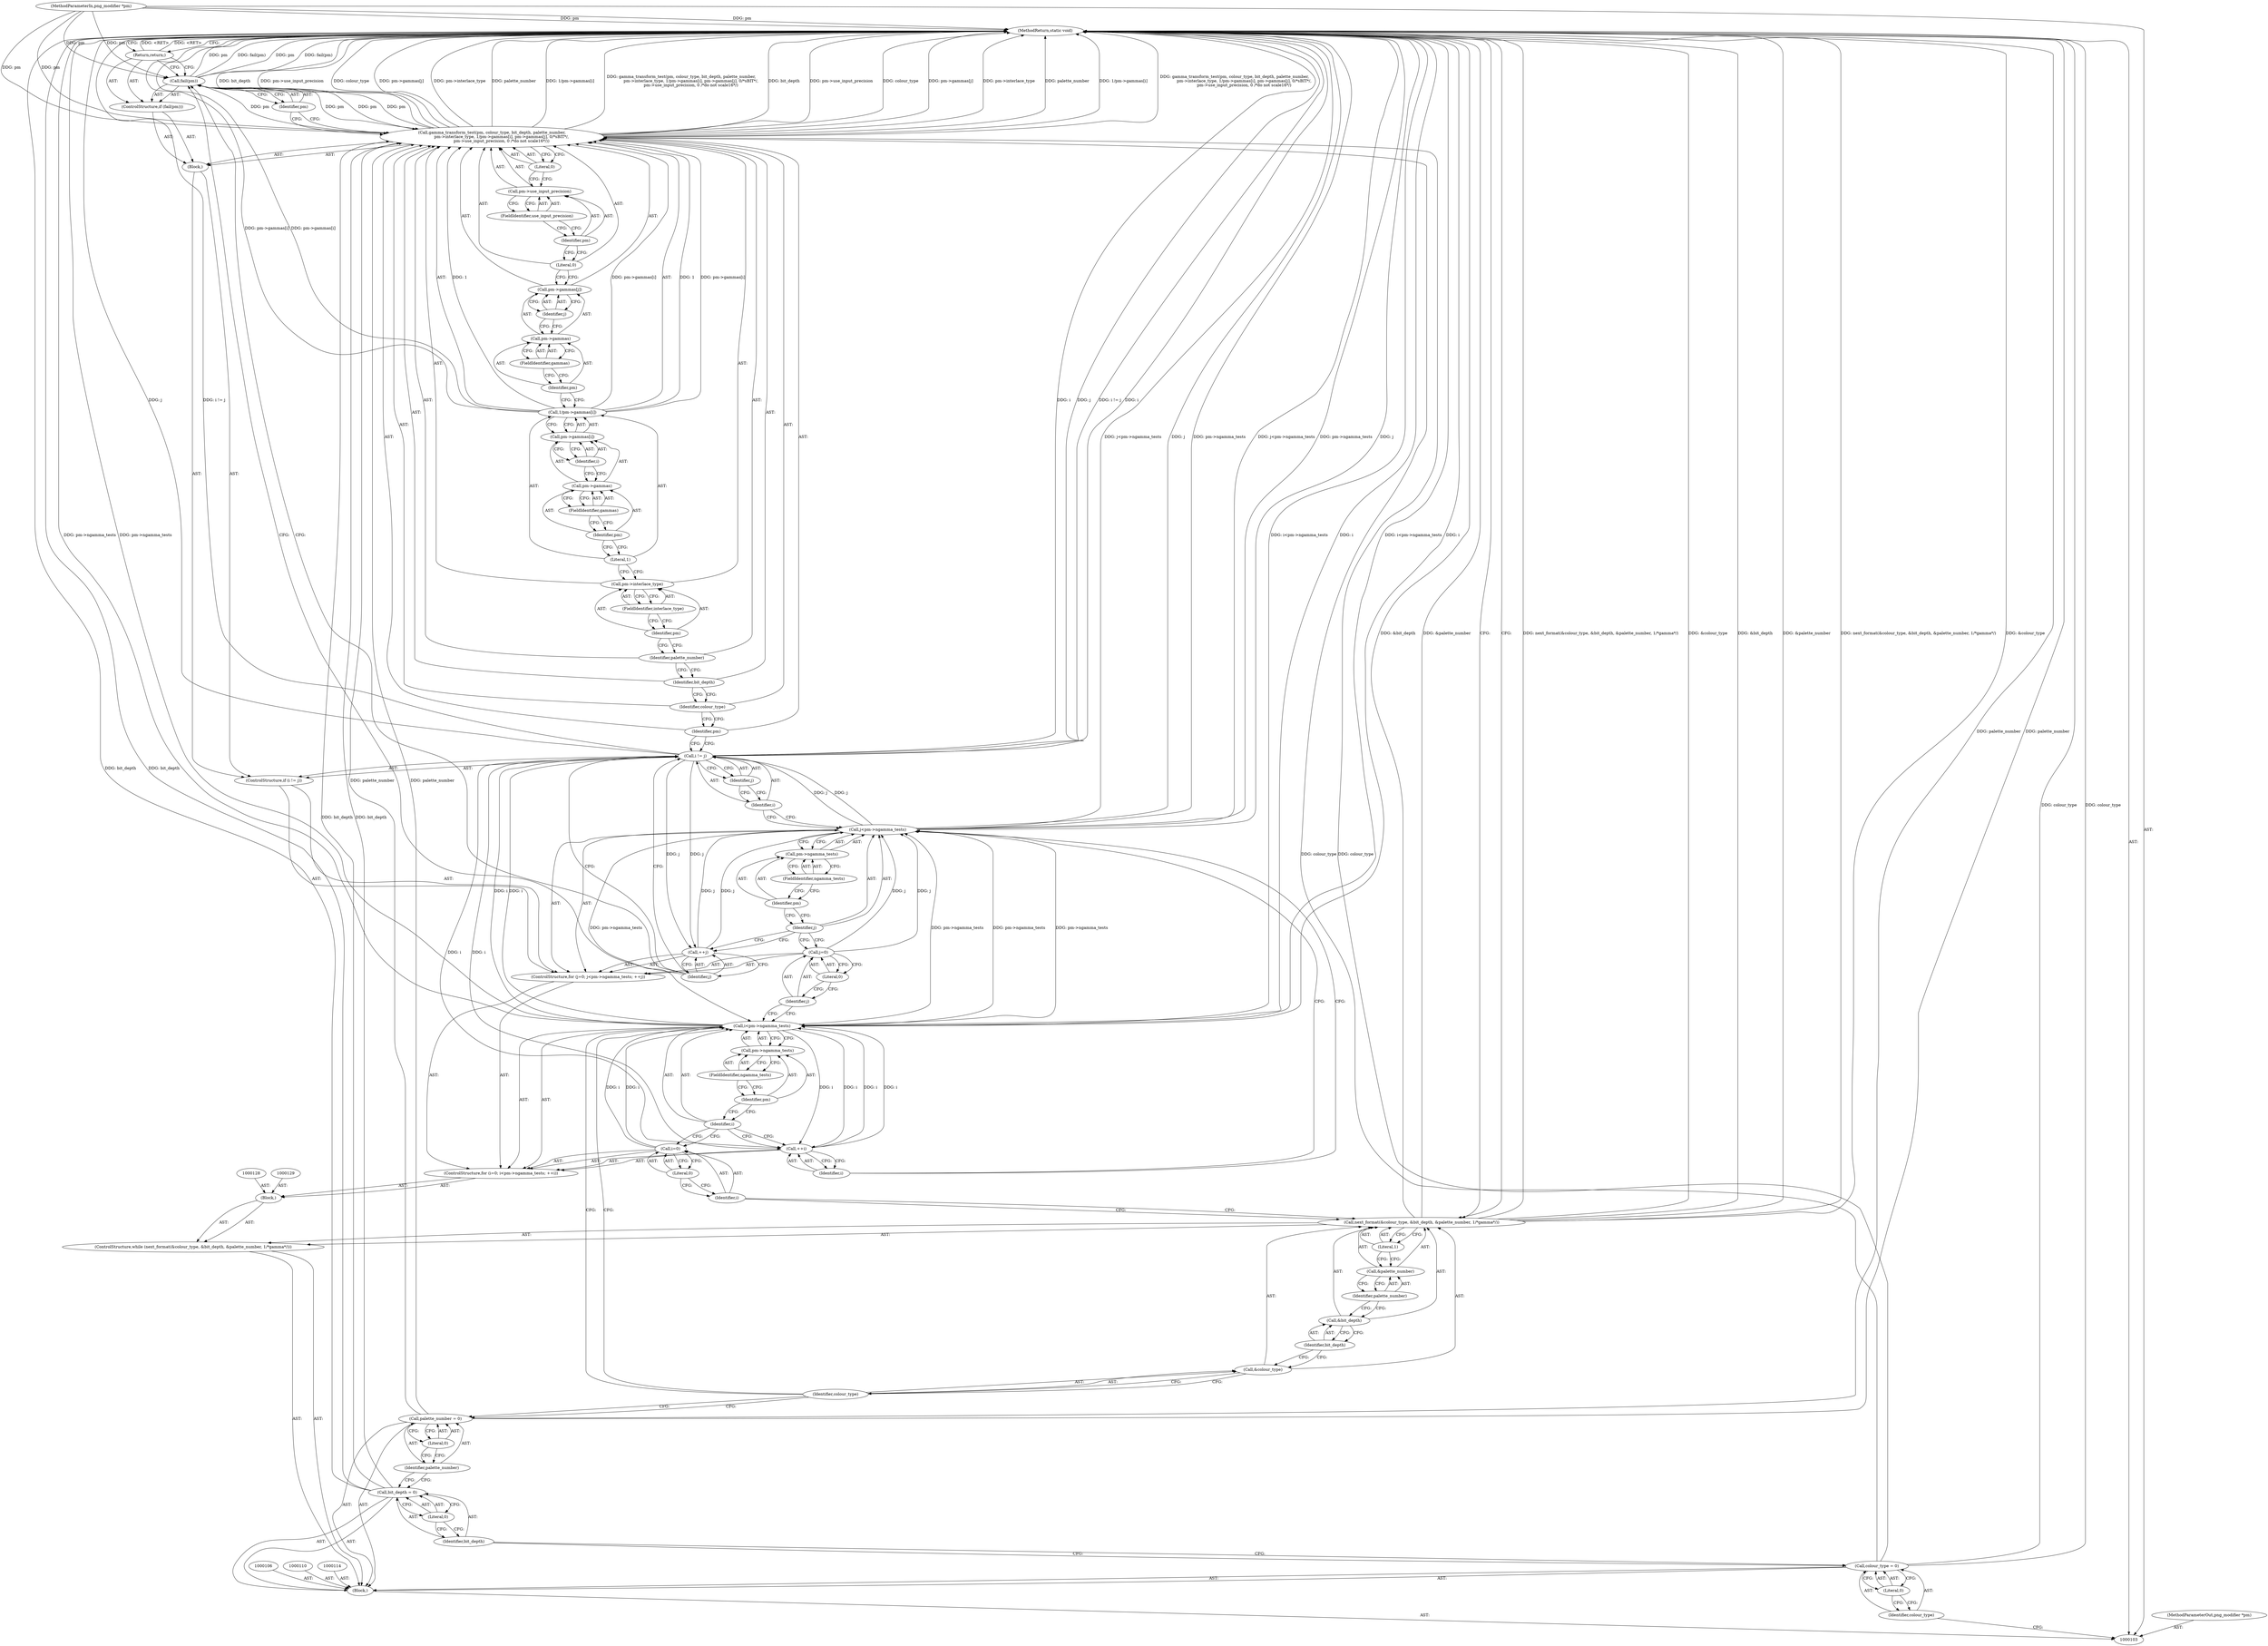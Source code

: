 digraph "1_Android_9d4853418ab2f754c2b63e091c29c5529b8b86ca_117" {
"1000186" [label="(MethodReturn,static void)"];
"1000104" [label="(MethodParameterIn,png_modifier *pm)"];
"1000256" [label="(MethodParameterOut,png_modifier *pm)"];
"1000127" [label="(Block,)"];
"1000130" [label="(ControlStructure,for (i=0; i<pm->ngamma_tests; ++i))"];
"1000134" [label="(Call,i<pm->ngamma_tests)"];
"1000135" [label="(Identifier,i)"];
"1000136" [label="(Call,pm->ngamma_tests)"];
"1000137" [label="(Identifier,pm)"];
"1000138" [label="(FieldIdentifier,ngamma_tests)"];
"1000139" [label="(Call,++i)"];
"1000140" [label="(Identifier,i)"];
"1000141" [label="(ControlStructure,for (j=0; j<pm->ngamma_tests; ++j))"];
"1000142" [label="(Call,j=0)"];
"1000143" [label="(Identifier,j)"];
"1000144" [label="(Literal,0)"];
"1000145" [label="(Call,j<pm->ngamma_tests)"];
"1000146" [label="(Identifier,j)"];
"1000147" [label="(Call,pm->ngamma_tests)"];
"1000148" [label="(Identifier,pm)"];
"1000149" [label="(FieldIdentifier,ngamma_tests)"];
"1000131" [label="(Call,i=0)"];
"1000132" [label="(Identifier,i)"];
"1000150" [label="(Call,++j)"];
"1000151" [label="(Identifier,j)"];
"1000133" [label="(Literal,0)"];
"1000152" [label="(ControlStructure,if (i != j))"];
"1000155" [label="(Identifier,j)"];
"1000153" [label="(Call,i != j)"];
"1000154" [label="(Identifier,i)"];
"1000156" [label="(Block,)"];
"1000157" [label="(Call,gamma_transform_test(pm, colour_type, bit_depth, palette_number,\n               pm->interlace_type, 1/pm->gammas[i], pm->gammas[j], 0/*sBIT*/,\n               pm->use_input_precision, 0 /*do not scale16*/))"];
"1000158" [label="(Identifier,pm)"];
"1000159" [label="(Identifier,colour_type)"];
"1000160" [label="(Identifier,bit_depth)"];
"1000161" [label="(Identifier,palette_number)"];
"1000162" [label="(Call,pm->interlace_type)"];
"1000163" [label="(Identifier,pm)"];
"1000164" [label="(FieldIdentifier,interlace_type)"];
"1000165" [label="(Call,1/pm->gammas[i])"];
"1000166" [label="(Literal,1)"];
"1000167" [label="(Call,pm->gammas[i])"];
"1000168" [label="(Call,pm->gammas)"];
"1000169" [label="(Identifier,pm)"];
"1000170" [label="(FieldIdentifier,gammas)"];
"1000171" [label="(Identifier,i)"];
"1000172" [label="(Call,pm->gammas[j])"];
"1000173" [label="(Call,pm->gammas)"];
"1000174" [label="(Identifier,pm)"];
"1000175" [label="(FieldIdentifier,gammas)"];
"1000176" [label="(Identifier,j)"];
"1000177" [label="(Literal,0)"];
"1000178" [label="(Call,pm->use_input_precision)"];
"1000179" [label="(Identifier,pm)"];
"1000180" [label="(FieldIdentifier,use_input_precision)"];
"1000181" [label="(Literal,0)"];
"1000182" [label="(ControlStructure,if (fail(pm)))"];
"1000184" [label="(Identifier,pm)"];
"1000183" [label="(Call,fail(pm))"];
"1000105" [label="(Block,)"];
"1000185" [label="(Return,return;)"];
"1000107" [label="(Call,colour_type = 0)"];
"1000108" [label="(Identifier,colour_type)"];
"1000109" [label="(Literal,0)"];
"1000111" [label="(Call,bit_depth = 0)"];
"1000112" [label="(Identifier,bit_depth)"];
"1000113" [label="(Literal,0)"];
"1000115" [label="(Call,palette_number = 0)"];
"1000116" [label="(Identifier,palette_number)"];
"1000117" [label="(Literal,0)"];
"1000119" [label="(Call,next_format(&colour_type, &bit_depth, &palette_number, 1/*gamma*/))"];
"1000120" [label="(Call,&colour_type)"];
"1000121" [label="(Identifier,colour_type)"];
"1000118" [label="(ControlStructure,while (next_format(&colour_type, &bit_depth, &palette_number, 1/*gamma*/)))"];
"1000122" [label="(Call,&bit_depth)"];
"1000123" [label="(Identifier,bit_depth)"];
"1000124" [label="(Call,&palette_number)"];
"1000125" [label="(Identifier,palette_number)"];
"1000126" [label="(Literal,1)"];
"1000186" -> "1000103"  [label="AST: "];
"1000186" -> "1000185"  [label="CFG: "];
"1000186" -> "1000119"  [label="CFG: "];
"1000107" -> "1000186"  [label="DDG: colour_type"];
"1000157" -> "1000186"  [label="DDG: gamma_transform_test(pm, colour_type, bit_depth, palette_number,\n               pm->interlace_type, 1/pm->gammas[i], pm->gammas[j], 0/*sBIT*/,\n               pm->use_input_precision, 0 /*do not scale16*/)"];
"1000157" -> "1000186"  [label="DDG: bit_depth"];
"1000157" -> "1000186"  [label="DDG: pm->use_input_precision"];
"1000157" -> "1000186"  [label="DDG: colour_type"];
"1000157" -> "1000186"  [label="DDG: pm->gammas[j]"];
"1000157" -> "1000186"  [label="DDG: pm->interlace_type"];
"1000157" -> "1000186"  [label="DDG: palette_number"];
"1000157" -> "1000186"  [label="DDG: 1/pm->gammas[i]"];
"1000104" -> "1000186"  [label="DDG: pm"];
"1000183" -> "1000186"  [label="DDG: pm"];
"1000183" -> "1000186"  [label="DDG: fail(pm)"];
"1000153" -> "1000186"  [label="DDG: i != j"];
"1000153" -> "1000186"  [label="DDG: i"];
"1000153" -> "1000186"  [label="DDG: j"];
"1000111" -> "1000186"  [label="DDG: bit_depth"];
"1000119" -> "1000186"  [label="DDG: next_format(&colour_type, &bit_depth, &palette_number, 1/*gamma*/)"];
"1000119" -> "1000186"  [label="DDG: &colour_type"];
"1000119" -> "1000186"  [label="DDG: &bit_depth"];
"1000119" -> "1000186"  [label="DDG: &palette_number"];
"1000165" -> "1000186"  [label="DDG: pm->gammas[i]"];
"1000134" -> "1000186"  [label="DDG: i<pm->ngamma_tests"];
"1000134" -> "1000186"  [label="DDG: i"];
"1000134" -> "1000186"  [label="DDG: pm->ngamma_tests"];
"1000145" -> "1000186"  [label="DDG: j<pm->ngamma_tests"];
"1000145" -> "1000186"  [label="DDG: j"];
"1000145" -> "1000186"  [label="DDG: pm->ngamma_tests"];
"1000115" -> "1000186"  [label="DDG: palette_number"];
"1000185" -> "1000186"  [label="DDG: <RET>"];
"1000104" -> "1000103"  [label="AST: "];
"1000104" -> "1000186"  [label="DDG: pm"];
"1000104" -> "1000157"  [label="DDG: pm"];
"1000104" -> "1000183"  [label="DDG: pm"];
"1000256" -> "1000103"  [label="AST: "];
"1000127" -> "1000118"  [label="AST: "];
"1000128" -> "1000127"  [label="AST: "];
"1000129" -> "1000127"  [label="AST: "];
"1000130" -> "1000127"  [label="AST: "];
"1000130" -> "1000127"  [label="AST: "];
"1000131" -> "1000130"  [label="AST: "];
"1000134" -> "1000130"  [label="AST: "];
"1000139" -> "1000130"  [label="AST: "];
"1000141" -> "1000130"  [label="AST: "];
"1000134" -> "1000130"  [label="AST: "];
"1000134" -> "1000136"  [label="CFG: "];
"1000135" -> "1000134"  [label="AST: "];
"1000136" -> "1000134"  [label="AST: "];
"1000121" -> "1000134"  [label="CFG: "];
"1000143" -> "1000134"  [label="CFG: "];
"1000134" -> "1000186"  [label="DDG: i<pm->ngamma_tests"];
"1000134" -> "1000186"  [label="DDG: i"];
"1000134" -> "1000186"  [label="DDG: pm->ngamma_tests"];
"1000131" -> "1000134"  [label="DDG: i"];
"1000139" -> "1000134"  [label="DDG: i"];
"1000145" -> "1000134"  [label="DDG: pm->ngamma_tests"];
"1000134" -> "1000139"  [label="DDG: i"];
"1000134" -> "1000145"  [label="DDG: pm->ngamma_tests"];
"1000134" -> "1000153"  [label="DDG: i"];
"1000135" -> "1000134"  [label="AST: "];
"1000135" -> "1000131"  [label="CFG: "];
"1000135" -> "1000139"  [label="CFG: "];
"1000137" -> "1000135"  [label="CFG: "];
"1000136" -> "1000134"  [label="AST: "];
"1000136" -> "1000138"  [label="CFG: "];
"1000137" -> "1000136"  [label="AST: "];
"1000138" -> "1000136"  [label="AST: "];
"1000134" -> "1000136"  [label="CFG: "];
"1000137" -> "1000136"  [label="AST: "];
"1000137" -> "1000135"  [label="CFG: "];
"1000138" -> "1000137"  [label="CFG: "];
"1000138" -> "1000136"  [label="AST: "];
"1000138" -> "1000137"  [label="CFG: "];
"1000136" -> "1000138"  [label="CFG: "];
"1000139" -> "1000130"  [label="AST: "];
"1000139" -> "1000140"  [label="CFG: "];
"1000140" -> "1000139"  [label="AST: "];
"1000135" -> "1000139"  [label="CFG: "];
"1000139" -> "1000134"  [label="DDG: i"];
"1000153" -> "1000139"  [label="DDG: i"];
"1000134" -> "1000139"  [label="DDG: i"];
"1000140" -> "1000139"  [label="AST: "];
"1000140" -> "1000145"  [label="CFG: "];
"1000139" -> "1000140"  [label="CFG: "];
"1000141" -> "1000130"  [label="AST: "];
"1000142" -> "1000141"  [label="AST: "];
"1000145" -> "1000141"  [label="AST: "];
"1000150" -> "1000141"  [label="AST: "];
"1000152" -> "1000141"  [label="AST: "];
"1000142" -> "1000141"  [label="AST: "];
"1000142" -> "1000144"  [label="CFG: "];
"1000143" -> "1000142"  [label="AST: "];
"1000144" -> "1000142"  [label="AST: "];
"1000146" -> "1000142"  [label="CFG: "];
"1000142" -> "1000145"  [label="DDG: j"];
"1000143" -> "1000142"  [label="AST: "];
"1000143" -> "1000134"  [label="CFG: "];
"1000144" -> "1000143"  [label="CFG: "];
"1000144" -> "1000142"  [label="AST: "];
"1000144" -> "1000143"  [label="CFG: "];
"1000142" -> "1000144"  [label="CFG: "];
"1000145" -> "1000141"  [label="AST: "];
"1000145" -> "1000147"  [label="CFG: "];
"1000146" -> "1000145"  [label="AST: "];
"1000147" -> "1000145"  [label="AST: "];
"1000154" -> "1000145"  [label="CFG: "];
"1000140" -> "1000145"  [label="CFG: "];
"1000145" -> "1000186"  [label="DDG: j<pm->ngamma_tests"];
"1000145" -> "1000186"  [label="DDG: j"];
"1000145" -> "1000186"  [label="DDG: pm->ngamma_tests"];
"1000145" -> "1000134"  [label="DDG: pm->ngamma_tests"];
"1000150" -> "1000145"  [label="DDG: j"];
"1000142" -> "1000145"  [label="DDG: j"];
"1000134" -> "1000145"  [label="DDG: pm->ngamma_tests"];
"1000145" -> "1000153"  [label="DDG: j"];
"1000146" -> "1000145"  [label="AST: "];
"1000146" -> "1000142"  [label="CFG: "];
"1000146" -> "1000150"  [label="CFG: "];
"1000148" -> "1000146"  [label="CFG: "];
"1000147" -> "1000145"  [label="AST: "];
"1000147" -> "1000149"  [label="CFG: "];
"1000148" -> "1000147"  [label="AST: "];
"1000149" -> "1000147"  [label="AST: "];
"1000145" -> "1000147"  [label="CFG: "];
"1000148" -> "1000147"  [label="AST: "];
"1000148" -> "1000146"  [label="CFG: "];
"1000149" -> "1000148"  [label="CFG: "];
"1000149" -> "1000147"  [label="AST: "];
"1000149" -> "1000148"  [label="CFG: "];
"1000147" -> "1000149"  [label="CFG: "];
"1000131" -> "1000130"  [label="AST: "];
"1000131" -> "1000133"  [label="CFG: "];
"1000132" -> "1000131"  [label="AST: "];
"1000133" -> "1000131"  [label="AST: "];
"1000135" -> "1000131"  [label="CFG: "];
"1000131" -> "1000134"  [label="DDG: i"];
"1000132" -> "1000131"  [label="AST: "];
"1000132" -> "1000119"  [label="CFG: "];
"1000133" -> "1000132"  [label="CFG: "];
"1000150" -> "1000141"  [label="AST: "];
"1000150" -> "1000151"  [label="CFG: "];
"1000151" -> "1000150"  [label="AST: "];
"1000146" -> "1000150"  [label="CFG: "];
"1000150" -> "1000145"  [label="DDG: j"];
"1000153" -> "1000150"  [label="DDG: j"];
"1000151" -> "1000150"  [label="AST: "];
"1000151" -> "1000183"  [label="CFG: "];
"1000151" -> "1000153"  [label="CFG: "];
"1000150" -> "1000151"  [label="CFG: "];
"1000133" -> "1000131"  [label="AST: "];
"1000133" -> "1000132"  [label="CFG: "];
"1000131" -> "1000133"  [label="CFG: "];
"1000152" -> "1000141"  [label="AST: "];
"1000153" -> "1000152"  [label="AST: "];
"1000156" -> "1000152"  [label="AST: "];
"1000155" -> "1000153"  [label="AST: "];
"1000155" -> "1000154"  [label="CFG: "];
"1000153" -> "1000155"  [label="CFG: "];
"1000153" -> "1000152"  [label="AST: "];
"1000153" -> "1000155"  [label="CFG: "];
"1000154" -> "1000153"  [label="AST: "];
"1000155" -> "1000153"  [label="AST: "];
"1000158" -> "1000153"  [label="CFG: "];
"1000151" -> "1000153"  [label="CFG: "];
"1000153" -> "1000186"  [label="DDG: i != j"];
"1000153" -> "1000186"  [label="DDG: i"];
"1000153" -> "1000186"  [label="DDG: j"];
"1000153" -> "1000139"  [label="DDG: i"];
"1000153" -> "1000150"  [label="DDG: j"];
"1000134" -> "1000153"  [label="DDG: i"];
"1000145" -> "1000153"  [label="DDG: j"];
"1000154" -> "1000153"  [label="AST: "];
"1000154" -> "1000145"  [label="CFG: "];
"1000155" -> "1000154"  [label="CFG: "];
"1000156" -> "1000152"  [label="AST: "];
"1000157" -> "1000156"  [label="AST: "];
"1000182" -> "1000156"  [label="AST: "];
"1000157" -> "1000156"  [label="AST: "];
"1000157" -> "1000181"  [label="CFG: "];
"1000158" -> "1000157"  [label="AST: "];
"1000159" -> "1000157"  [label="AST: "];
"1000160" -> "1000157"  [label="AST: "];
"1000161" -> "1000157"  [label="AST: "];
"1000162" -> "1000157"  [label="AST: "];
"1000165" -> "1000157"  [label="AST: "];
"1000172" -> "1000157"  [label="AST: "];
"1000177" -> "1000157"  [label="AST: "];
"1000178" -> "1000157"  [label="AST: "];
"1000181" -> "1000157"  [label="AST: "];
"1000184" -> "1000157"  [label="CFG: "];
"1000157" -> "1000186"  [label="DDG: gamma_transform_test(pm, colour_type, bit_depth, palette_number,\n               pm->interlace_type, 1/pm->gammas[i], pm->gammas[j], 0/*sBIT*/,\n               pm->use_input_precision, 0 /*do not scale16*/)"];
"1000157" -> "1000186"  [label="DDG: bit_depth"];
"1000157" -> "1000186"  [label="DDG: pm->use_input_precision"];
"1000157" -> "1000186"  [label="DDG: colour_type"];
"1000157" -> "1000186"  [label="DDG: pm->gammas[j]"];
"1000157" -> "1000186"  [label="DDG: pm->interlace_type"];
"1000157" -> "1000186"  [label="DDG: palette_number"];
"1000157" -> "1000186"  [label="DDG: 1/pm->gammas[i]"];
"1000183" -> "1000157"  [label="DDG: pm"];
"1000104" -> "1000157"  [label="DDG: pm"];
"1000107" -> "1000157"  [label="DDG: colour_type"];
"1000111" -> "1000157"  [label="DDG: bit_depth"];
"1000115" -> "1000157"  [label="DDG: palette_number"];
"1000165" -> "1000157"  [label="DDG: 1"];
"1000165" -> "1000157"  [label="DDG: pm->gammas[i]"];
"1000157" -> "1000183"  [label="DDG: pm"];
"1000158" -> "1000157"  [label="AST: "];
"1000158" -> "1000153"  [label="CFG: "];
"1000159" -> "1000158"  [label="CFG: "];
"1000159" -> "1000157"  [label="AST: "];
"1000159" -> "1000158"  [label="CFG: "];
"1000160" -> "1000159"  [label="CFG: "];
"1000160" -> "1000157"  [label="AST: "];
"1000160" -> "1000159"  [label="CFG: "];
"1000161" -> "1000160"  [label="CFG: "];
"1000161" -> "1000157"  [label="AST: "];
"1000161" -> "1000160"  [label="CFG: "];
"1000163" -> "1000161"  [label="CFG: "];
"1000162" -> "1000157"  [label="AST: "];
"1000162" -> "1000164"  [label="CFG: "];
"1000163" -> "1000162"  [label="AST: "];
"1000164" -> "1000162"  [label="AST: "];
"1000166" -> "1000162"  [label="CFG: "];
"1000163" -> "1000162"  [label="AST: "];
"1000163" -> "1000161"  [label="CFG: "];
"1000164" -> "1000163"  [label="CFG: "];
"1000164" -> "1000162"  [label="AST: "];
"1000164" -> "1000163"  [label="CFG: "];
"1000162" -> "1000164"  [label="CFG: "];
"1000165" -> "1000157"  [label="AST: "];
"1000165" -> "1000167"  [label="CFG: "];
"1000166" -> "1000165"  [label="AST: "];
"1000167" -> "1000165"  [label="AST: "];
"1000174" -> "1000165"  [label="CFG: "];
"1000165" -> "1000186"  [label="DDG: pm->gammas[i]"];
"1000165" -> "1000157"  [label="DDG: 1"];
"1000165" -> "1000157"  [label="DDG: pm->gammas[i]"];
"1000166" -> "1000165"  [label="AST: "];
"1000166" -> "1000162"  [label="CFG: "];
"1000169" -> "1000166"  [label="CFG: "];
"1000167" -> "1000165"  [label="AST: "];
"1000167" -> "1000171"  [label="CFG: "];
"1000168" -> "1000167"  [label="AST: "];
"1000171" -> "1000167"  [label="AST: "];
"1000165" -> "1000167"  [label="CFG: "];
"1000168" -> "1000167"  [label="AST: "];
"1000168" -> "1000170"  [label="CFG: "];
"1000169" -> "1000168"  [label="AST: "];
"1000170" -> "1000168"  [label="AST: "];
"1000171" -> "1000168"  [label="CFG: "];
"1000169" -> "1000168"  [label="AST: "];
"1000169" -> "1000166"  [label="CFG: "];
"1000170" -> "1000169"  [label="CFG: "];
"1000170" -> "1000168"  [label="AST: "];
"1000170" -> "1000169"  [label="CFG: "];
"1000168" -> "1000170"  [label="CFG: "];
"1000171" -> "1000167"  [label="AST: "];
"1000171" -> "1000168"  [label="CFG: "];
"1000167" -> "1000171"  [label="CFG: "];
"1000172" -> "1000157"  [label="AST: "];
"1000172" -> "1000176"  [label="CFG: "];
"1000173" -> "1000172"  [label="AST: "];
"1000176" -> "1000172"  [label="AST: "];
"1000177" -> "1000172"  [label="CFG: "];
"1000173" -> "1000172"  [label="AST: "];
"1000173" -> "1000175"  [label="CFG: "];
"1000174" -> "1000173"  [label="AST: "];
"1000175" -> "1000173"  [label="AST: "];
"1000176" -> "1000173"  [label="CFG: "];
"1000174" -> "1000173"  [label="AST: "];
"1000174" -> "1000165"  [label="CFG: "];
"1000175" -> "1000174"  [label="CFG: "];
"1000175" -> "1000173"  [label="AST: "];
"1000175" -> "1000174"  [label="CFG: "];
"1000173" -> "1000175"  [label="CFG: "];
"1000176" -> "1000172"  [label="AST: "];
"1000176" -> "1000173"  [label="CFG: "];
"1000172" -> "1000176"  [label="CFG: "];
"1000177" -> "1000157"  [label="AST: "];
"1000177" -> "1000172"  [label="CFG: "];
"1000179" -> "1000177"  [label="CFG: "];
"1000178" -> "1000157"  [label="AST: "];
"1000178" -> "1000180"  [label="CFG: "];
"1000179" -> "1000178"  [label="AST: "];
"1000180" -> "1000178"  [label="AST: "];
"1000181" -> "1000178"  [label="CFG: "];
"1000179" -> "1000178"  [label="AST: "];
"1000179" -> "1000177"  [label="CFG: "];
"1000180" -> "1000179"  [label="CFG: "];
"1000180" -> "1000178"  [label="AST: "];
"1000180" -> "1000179"  [label="CFG: "];
"1000178" -> "1000180"  [label="CFG: "];
"1000181" -> "1000157"  [label="AST: "];
"1000181" -> "1000178"  [label="CFG: "];
"1000157" -> "1000181"  [label="CFG: "];
"1000182" -> "1000156"  [label="AST: "];
"1000183" -> "1000182"  [label="AST: "];
"1000185" -> "1000182"  [label="AST: "];
"1000184" -> "1000183"  [label="AST: "];
"1000184" -> "1000157"  [label="CFG: "];
"1000183" -> "1000184"  [label="CFG: "];
"1000183" -> "1000182"  [label="AST: "];
"1000183" -> "1000184"  [label="CFG: "];
"1000184" -> "1000183"  [label="AST: "];
"1000185" -> "1000183"  [label="CFG: "];
"1000151" -> "1000183"  [label="CFG: "];
"1000183" -> "1000186"  [label="DDG: pm"];
"1000183" -> "1000186"  [label="DDG: fail(pm)"];
"1000183" -> "1000157"  [label="DDG: pm"];
"1000157" -> "1000183"  [label="DDG: pm"];
"1000104" -> "1000183"  [label="DDG: pm"];
"1000105" -> "1000103"  [label="AST: "];
"1000106" -> "1000105"  [label="AST: "];
"1000107" -> "1000105"  [label="AST: "];
"1000110" -> "1000105"  [label="AST: "];
"1000111" -> "1000105"  [label="AST: "];
"1000114" -> "1000105"  [label="AST: "];
"1000115" -> "1000105"  [label="AST: "];
"1000118" -> "1000105"  [label="AST: "];
"1000185" -> "1000182"  [label="AST: "];
"1000185" -> "1000183"  [label="CFG: "];
"1000186" -> "1000185"  [label="CFG: "];
"1000185" -> "1000186"  [label="DDG: <RET>"];
"1000107" -> "1000105"  [label="AST: "];
"1000107" -> "1000109"  [label="CFG: "];
"1000108" -> "1000107"  [label="AST: "];
"1000109" -> "1000107"  [label="AST: "];
"1000112" -> "1000107"  [label="CFG: "];
"1000107" -> "1000186"  [label="DDG: colour_type"];
"1000107" -> "1000157"  [label="DDG: colour_type"];
"1000108" -> "1000107"  [label="AST: "];
"1000108" -> "1000103"  [label="CFG: "];
"1000109" -> "1000108"  [label="CFG: "];
"1000109" -> "1000107"  [label="AST: "];
"1000109" -> "1000108"  [label="CFG: "];
"1000107" -> "1000109"  [label="CFG: "];
"1000111" -> "1000105"  [label="AST: "];
"1000111" -> "1000113"  [label="CFG: "];
"1000112" -> "1000111"  [label="AST: "];
"1000113" -> "1000111"  [label="AST: "];
"1000116" -> "1000111"  [label="CFG: "];
"1000111" -> "1000186"  [label="DDG: bit_depth"];
"1000111" -> "1000157"  [label="DDG: bit_depth"];
"1000112" -> "1000111"  [label="AST: "];
"1000112" -> "1000107"  [label="CFG: "];
"1000113" -> "1000112"  [label="CFG: "];
"1000113" -> "1000111"  [label="AST: "];
"1000113" -> "1000112"  [label="CFG: "];
"1000111" -> "1000113"  [label="CFG: "];
"1000115" -> "1000105"  [label="AST: "];
"1000115" -> "1000117"  [label="CFG: "];
"1000116" -> "1000115"  [label="AST: "];
"1000117" -> "1000115"  [label="AST: "];
"1000121" -> "1000115"  [label="CFG: "];
"1000115" -> "1000186"  [label="DDG: palette_number"];
"1000115" -> "1000157"  [label="DDG: palette_number"];
"1000116" -> "1000115"  [label="AST: "];
"1000116" -> "1000111"  [label="CFG: "];
"1000117" -> "1000116"  [label="CFG: "];
"1000117" -> "1000115"  [label="AST: "];
"1000117" -> "1000116"  [label="CFG: "];
"1000115" -> "1000117"  [label="CFG: "];
"1000119" -> "1000118"  [label="AST: "];
"1000119" -> "1000126"  [label="CFG: "];
"1000120" -> "1000119"  [label="AST: "];
"1000122" -> "1000119"  [label="AST: "];
"1000124" -> "1000119"  [label="AST: "];
"1000126" -> "1000119"  [label="AST: "];
"1000132" -> "1000119"  [label="CFG: "];
"1000186" -> "1000119"  [label="CFG: "];
"1000119" -> "1000186"  [label="DDG: next_format(&colour_type, &bit_depth, &palette_number, 1/*gamma*/)"];
"1000119" -> "1000186"  [label="DDG: &colour_type"];
"1000119" -> "1000186"  [label="DDG: &bit_depth"];
"1000119" -> "1000186"  [label="DDG: &palette_number"];
"1000120" -> "1000119"  [label="AST: "];
"1000120" -> "1000121"  [label="CFG: "];
"1000121" -> "1000120"  [label="AST: "];
"1000123" -> "1000120"  [label="CFG: "];
"1000121" -> "1000120"  [label="AST: "];
"1000121" -> "1000134"  [label="CFG: "];
"1000121" -> "1000115"  [label="CFG: "];
"1000120" -> "1000121"  [label="CFG: "];
"1000118" -> "1000105"  [label="AST: "];
"1000119" -> "1000118"  [label="AST: "];
"1000127" -> "1000118"  [label="AST: "];
"1000122" -> "1000119"  [label="AST: "];
"1000122" -> "1000123"  [label="CFG: "];
"1000123" -> "1000122"  [label="AST: "];
"1000125" -> "1000122"  [label="CFG: "];
"1000123" -> "1000122"  [label="AST: "];
"1000123" -> "1000120"  [label="CFG: "];
"1000122" -> "1000123"  [label="CFG: "];
"1000124" -> "1000119"  [label="AST: "];
"1000124" -> "1000125"  [label="CFG: "];
"1000125" -> "1000124"  [label="AST: "];
"1000126" -> "1000124"  [label="CFG: "];
"1000125" -> "1000124"  [label="AST: "];
"1000125" -> "1000122"  [label="CFG: "];
"1000124" -> "1000125"  [label="CFG: "];
"1000126" -> "1000119"  [label="AST: "];
"1000126" -> "1000124"  [label="CFG: "];
"1000119" -> "1000126"  [label="CFG: "];
}
